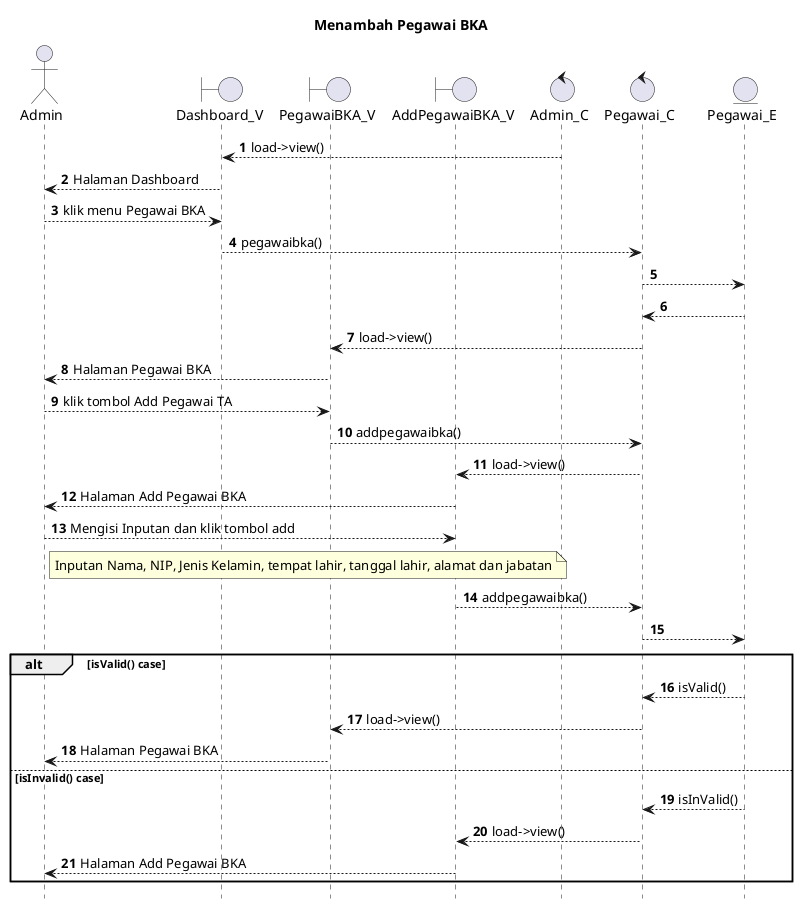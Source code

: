 @startuml

autonumber
hide footbox
title Menambah Pegawai BKA

Actor Admin
boundary Dashboard_V
boundary PegawaiBKA_V
boundary AddPegawaiBKA_V
control Admin_C
control Pegawai_C
Entity Pegawai_E

Admin_C --> Dashboard_V: load->view()
Dashboard_V --> Admin: Halaman Dashboard
Admin --> Dashboard_V: klik menu Pegawai BKA
Dashboard_V --> Pegawai_C: pegawaibka()
Pegawai_C --> Pegawai_E:
    
    Pegawai_E --> Pegawai_C:
    Pegawai_C --> PegawaiBKA_V: load->view()
    PegawaiBKA_V --> Admin: Halaman Pegawai BKA

Admin --> PegawaiBKA_V: klik tombol Add Pegawai TA
PegawaiBKA_V --> Pegawai_C: addpegawaibka()
Pegawai_C --> AddPegawaiBKA_V: load->view()
AddPegawaiBKA_V --> Admin: Halaman Add Pegawai BKA

Admin --> AddPegawaiBKA_V: Mengisi Inputan dan klik tombol add
    note right of Admin
        Inputan Nama, NIP, Jenis Kelamin, tempat lahir, tanggal lahir, alamat dan jabatan
            end note
AddPegawaiBKA_V --> Pegawai_C: addpegawaibka()
Pegawai_C --> Pegawai_E:

alt isValid() case
    
    Pegawai_E --> Pegawai_C: isValid()
    Pegawai_C --> PegawaiBKA_V: load->view()
    PegawaiBKA_V --> Admin: Halaman Pegawai BKA

else isInvalid() case
    
    Pegawai_E --> Pegawai_C: isInValid()
    Pegawai_C --> AddPegawaiBKA_V: load->view()
    AddPegawaiBKA_V --> Admin: Halaman Add Pegawai BKA

end
@enduml